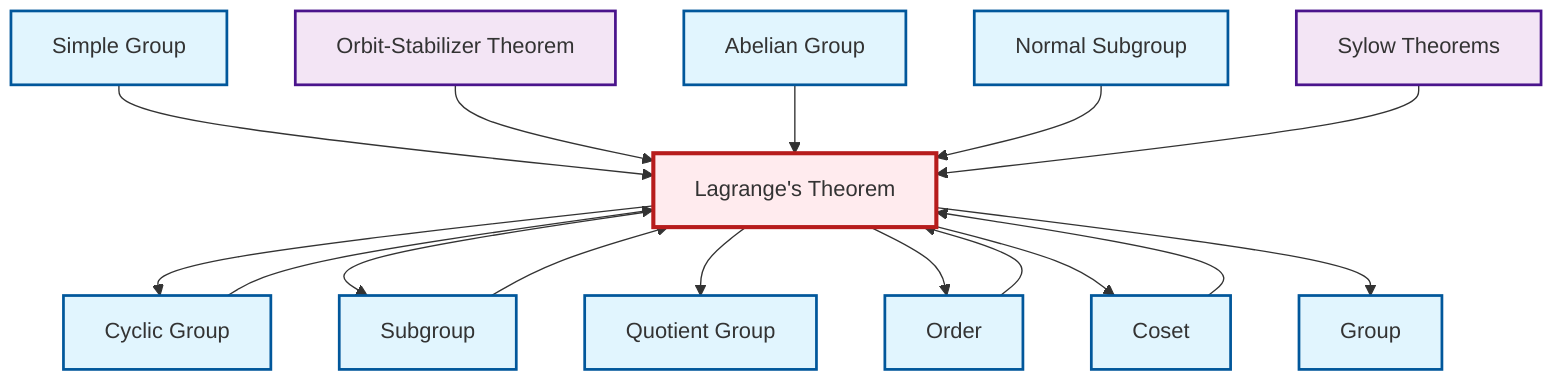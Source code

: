 graph TD
    classDef definition fill:#e1f5fe,stroke:#01579b,stroke-width:2px
    classDef theorem fill:#f3e5f5,stroke:#4a148c,stroke-width:2px
    classDef axiom fill:#fff3e0,stroke:#e65100,stroke-width:2px
    classDef example fill:#e8f5e9,stroke:#1b5e20,stroke-width:2px
    classDef current fill:#ffebee,stroke:#b71c1c,stroke-width:3px
    thm-lagrange["Lagrange's Theorem"]:::theorem
    def-order["Order"]:::definition
    def-group["Group"]:::definition
    def-abelian-group["Abelian Group"]:::definition
    def-subgroup["Subgroup"]:::definition
    def-cyclic-group["Cyclic Group"]:::definition
    thm-orbit-stabilizer["Orbit-Stabilizer Theorem"]:::theorem
    def-coset["Coset"]:::definition
    thm-sylow["Sylow Theorems"]:::theorem
    def-simple-group["Simple Group"]:::definition
    def-normal-subgroup["Normal Subgroup"]:::definition
    def-quotient-group["Quotient Group"]:::definition
    thm-lagrange --> def-cyclic-group
    thm-lagrange --> def-subgroup
    def-simple-group --> thm-lagrange
    thm-lagrange --> def-quotient-group
    thm-orbit-stabilizer --> thm-lagrange
    def-coset --> thm-lagrange
    def-subgroup --> thm-lagrange
    thm-lagrange --> def-order
    def-order --> thm-lagrange
    thm-lagrange --> def-coset
    def-abelian-group --> thm-lagrange
    thm-lagrange --> def-group
    def-normal-subgroup --> thm-lagrange
    thm-sylow --> thm-lagrange
    def-cyclic-group --> thm-lagrange
    class thm-lagrange current